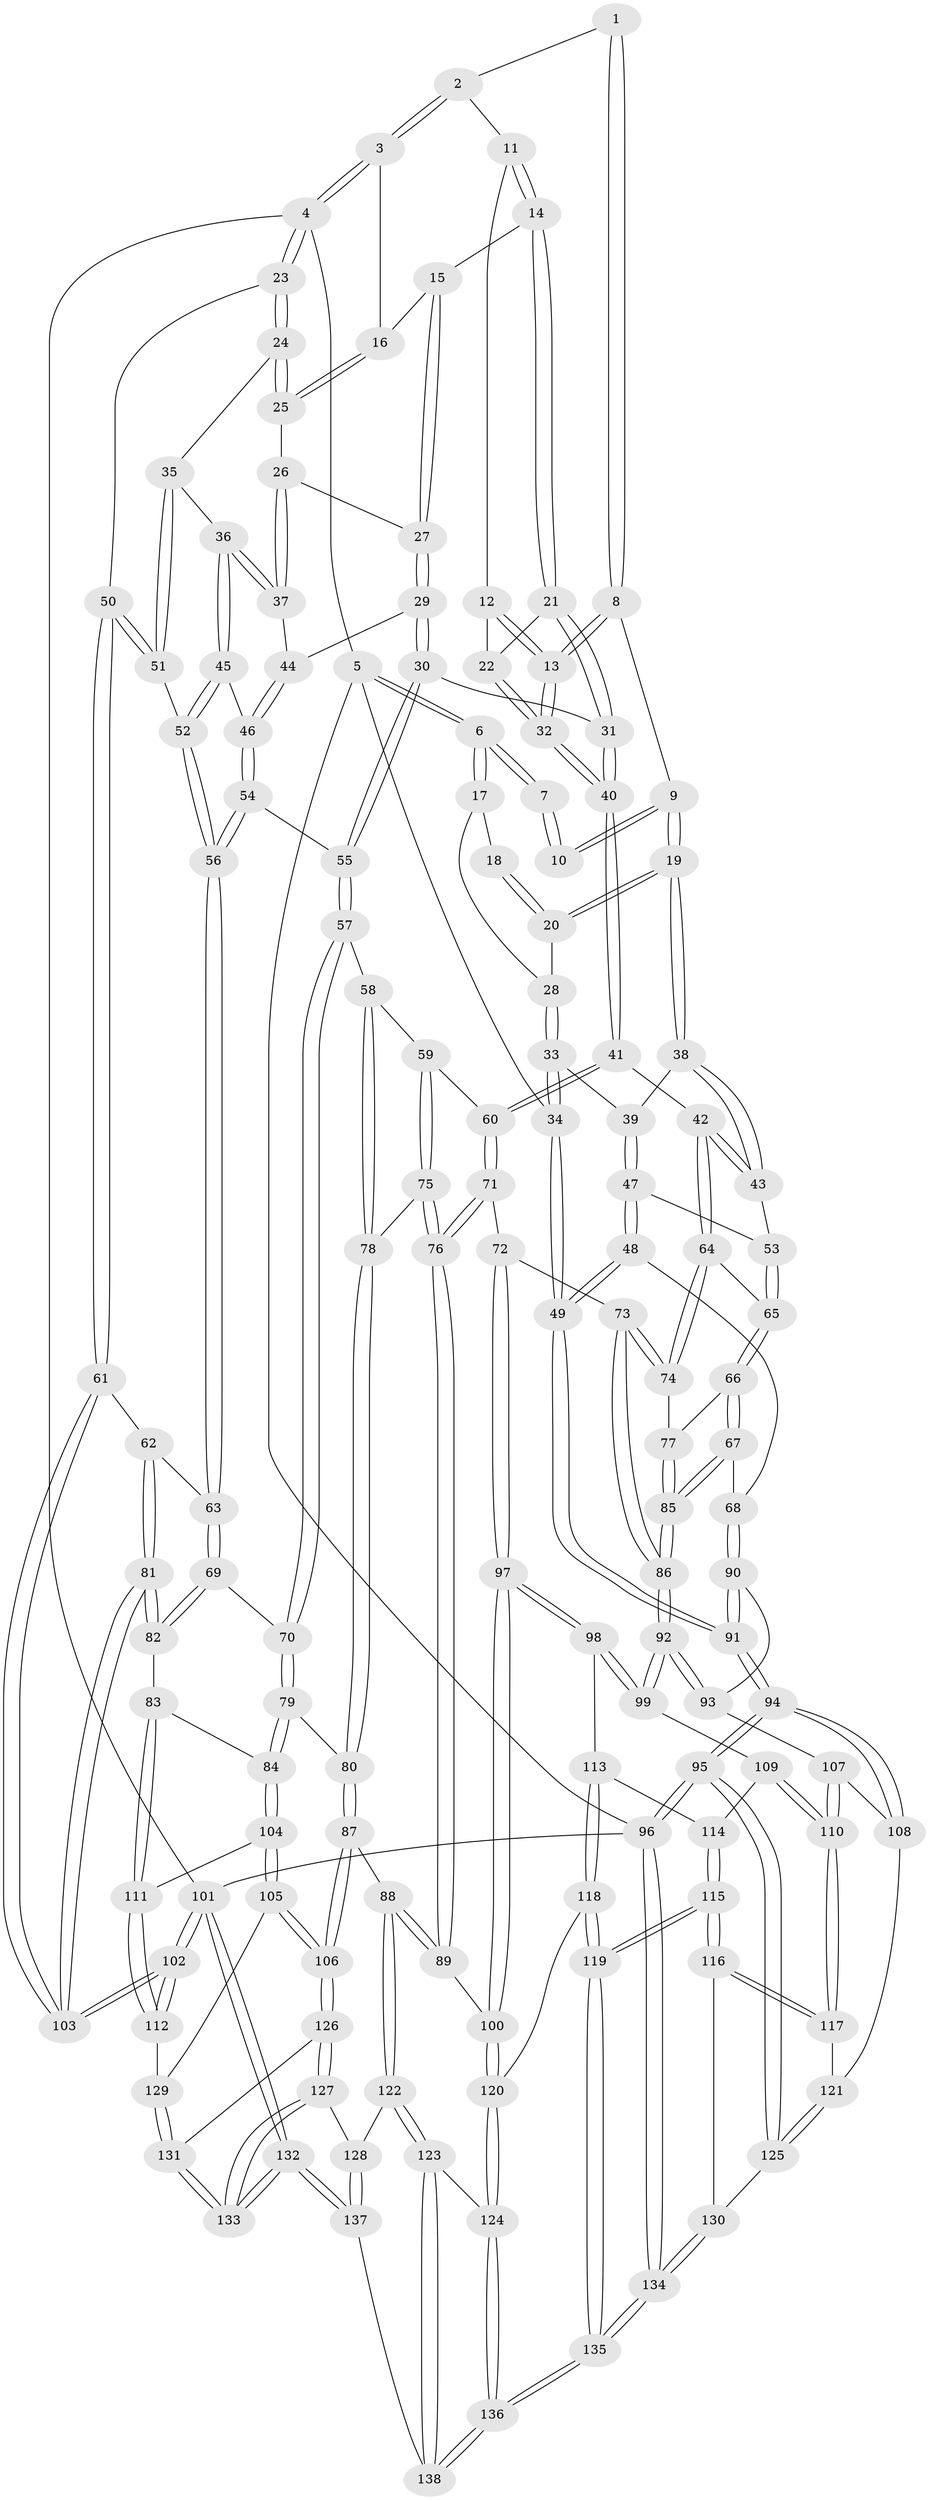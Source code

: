 // Generated by graph-tools (version 1.1) at 2025/38/03/09/25 02:38:26]
// undirected, 138 vertices, 342 edges
graph export_dot {
graph [start="1"]
  node [color=gray90,style=filled];
  1 [pos="+0.4000982751116668+0"];
  2 [pos="+0.5203211794065874+0"];
  3 [pos="+0.935388705893798+0"];
  4 [pos="+1+0"];
  5 [pos="+0+0"];
  6 [pos="+0+0"];
  7 [pos="+0.38581622185204106+0"];
  8 [pos="+0.33396380261370856+0.10546332166119121"];
  9 [pos="+0.2509317942498434+0.11388138074240915"];
  10 [pos="+0.20484414752430216+0.05009722010547858"];
  11 [pos="+0.5231540894073075+0"];
  12 [pos="+0.5002805039077552+0.06091680068379407"];
  13 [pos="+0.3524306081212559+0.13524158052771393"];
  14 [pos="+0.6405769387954544+0.10260379179550855"];
  15 [pos="+0.7395574627084525+0.08905032484303728"];
  16 [pos="+0.8467459682813915+0"];
  17 [pos="+0+0"];
  18 [pos="+0.17168987441604147+0.04562933807694233"];
  19 [pos="+0.17117238638641225+0.18797579999306413"];
  20 [pos="+0.12237917371020116+0.13375717004364024"];
  21 [pos="+0.617704862526474+0.15914263350681673"];
  22 [pos="+0.5062541089340669+0.1261441118437412"];
  23 [pos="+1+0.13610993307781502"];
  24 [pos="+0.9138683592087468+0.18026721443414911"];
  25 [pos="+0.8636227514650919+0.07187618830190373"];
  26 [pos="+0.7952315049256773+0.17191643792375"];
  27 [pos="+0.7480688793988189+0.16989077377285403"];
  28 [pos="+0.11615733570295152+0.13130604947306546"];
  29 [pos="+0.6913667204768119+0.25600561443408437"];
  30 [pos="+0.6826415594377107+0.2631476456528315"];
  31 [pos="+0.6268261178372345+0.20288538393132777"];
  32 [pos="+0.4003396171273686+0.24068630772051722"];
  33 [pos="+0.001018985066576183+0.16943630148161842"];
  34 [pos="+0+0.04086798703595277"];
  35 [pos="+0.9023183062063683+0.20377144425986726"];
  36 [pos="+0.8897775317235531+0.21657963400604263"];
  37 [pos="+0.8216863890845336+0.2064670625771836"];
  38 [pos="+0.17213803357365676+0.2222176454400043"];
  39 [pos="+0.05068191834111066+0.23134854224349144"];
  40 [pos="+0.40011176431004514+0.2860299729960166"];
  41 [pos="+0.39212741818215785+0.3120240551357775"];
  42 [pos="+0.32442704365522274+0.3318548152509572"];
  43 [pos="+0.19493551096877698+0.271594843486579"];
  44 [pos="+0.7849204442067698+0.23449225047641614"];
  45 [pos="+0.8709889322081624+0.28436932381354935"];
  46 [pos="+0.8578520858500105+0.29908105795158774"];
  47 [pos="+0.012537356465498027+0.35940981909431857"];
  48 [pos="+0+0.39400886924068934"];
  49 [pos="+0+0.39463310197285134"];
  50 [pos="+1+0.3798201440150649"];
  51 [pos="+1+0.3266346744035221"];
  52 [pos="+0.9782561270953676+0.3256050252502588"];
  53 [pos="+0.09482189910449507+0.35305929135045183"];
  54 [pos="+0.8168776850455237+0.3684810414470552"];
  55 [pos="+0.6864791533033345+0.3367844331121353"];
  56 [pos="+0.8390650824356758+0.3994358744142096"];
  57 [pos="+0.6645046204356666+0.3597886697559275"];
  58 [pos="+0.6232462616749489+0.3896192077107405"];
  59 [pos="+0.42539846090322375+0.3339326693483243"];
  60 [pos="+0.40190608112455445+0.3218283146081453"];
  61 [pos="+1+0.4115155406756562"];
  62 [pos="+0.8585328838267081+0.4204108715436203"];
  63 [pos="+0.847186533668629+0.4178268462542768"];
  64 [pos="+0.30408540010920415+0.36726484983576824"];
  65 [pos="+0.15585853478922412+0.44197998287558515"];
  66 [pos="+0.15477598405964915+0.44725657180551787"];
  67 [pos="+0.12717912546474514+0.48414020769240024"];
  68 [pos="+0.06980831318854354+0.5067756325456205"];
  69 [pos="+0.8434698648958752+0.4303530560253883"];
  70 [pos="+0.7476876962118364+0.48778947071266504"];
  71 [pos="+0.4099561346555781+0.5232068108697128"];
  72 [pos="+0.3357087755714747+0.5493156501655772"];
  73 [pos="+0.3116304712066398+0.5352184921764507"];
  74 [pos="+0.2911138052056671+0.44009183896337783"];
  75 [pos="+0.5054090187071109+0.5058712599685438"];
  76 [pos="+0.47759392949576795+0.5705586692722843"];
  77 [pos="+0.2171055427250445+0.4986470236518922"];
  78 [pos="+0.6175339141187409+0.44486981591496827"];
  79 [pos="+0.7180669163600115+0.5769735975018113"];
  80 [pos="+0.6512949571643817+0.5664500827208048"];
  81 [pos="+1+0.5665808376342498"];
  82 [pos="+0.8452255289095475+0.5709721080246916"];
  83 [pos="+0.8242126555062497+0.5905774934351364"];
  84 [pos="+0.7186858157554501+0.5773298439913034"];
  85 [pos="+0.20812839371755149+0.5824134836466355"];
  86 [pos="+0.20822793881567023+0.5827976847628771"];
  87 [pos="+0.5469366514405725+0.6592788783136174"];
  88 [pos="+0.5324886888198466+0.662465136640727"];
  89 [pos="+0.5096011526819083+0.6539903322001077"];
  90 [pos="+0.07031614125042869+0.5818943011288064"];
  91 [pos="+0+0.5630803498816462"];
  92 [pos="+0.198514204388593+0.609650517441836"];
  93 [pos="+0.08112391777809398+0.6013105064121772"];
  94 [pos="+0+0.7132043848239343"];
  95 [pos="+0+0.9544574531141339"];
  96 [pos="+0+1"];
  97 [pos="+0.35086274734274236+0.6709300541948852"];
  98 [pos="+0.3369377615421491+0.6737505263306536"];
  99 [pos="+0.20319661029943623+0.620419051030545"];
  100 [pos="+0.4029067329698657+0.6899956390426564"];
  101 [pos="+1+1"];
  102 [pos="+1+0.6969505103087436"];
  103 [pos="+1+0.5947198523631546"];
  104 [pos="+0.7238741330793839+0.737607094886472"];
  105 [pos="+0.7173738517722825+0.7479901476447754"];
  106 [pos="+0.7021729056990608+0.7627726628770711"];
  107 [pos="+0.07455944729554384+0.6163681255970974"];
  108 [pos="+0.004972783525962735+0.6935258175130277"];
  109 [pos="+0.19797628619181568+0.6430252187481597"];
  110 [pos="+0.12760113369768475+0.7272991729016032"];
  111 [pos="+0.8393736896873741+0.6739823336627432"];
  112 [pos="+0.8973968855845249+0.734391009134775"];
  113 [pos="+0.3077116318902499+0.7076080603227647"];
  114 [pos="+0.22273891300446352+0.7231910234303015"];
  115 [pos="+0.19540269394209545+0.8376953549089512"];
  116 [pos="+0.15426684237707983+0.8219357809225406"];
  117 [pos="+0.11839217062019272+0.7590897453527398"];
  118 [pos="+0.25839165803600395+0.8359831667903647"];
  119 [pos="+0.21104848490155959+0.8505354392934843"];
  120 [pos="+0.3799782977414889+0.8443653190595155"];
  121 [pos="+0.05775675491250389+0.7398576138930042"];
  122 [pos="+0.5329928248700087+0.8507660262825147"];
  123 [pos="+0.4814636579984565+0.886449745914659"];
  124 [pos="+0.4045481842794609+0.8698332774539917"];
  125 [pos="+0+0.8396895247171378"];
  126 [pos="+0.701786888287801+0.7851312669593681"];
  127 [pos="+0.6939034930705766+0.8471819939865822"];
  128 [pos="+0.6318626257200674+0.8735984861499774"];
  129 [pos="+0.870462410015315+0.7789716165192686"];
  130 [pos="+0.09986864288835431+0.8477250140357909"];
  131 [pos="+0.8641608476421432+0.8013374745141691"];
  132 [pos="+1+1"];
  133 [pos="+0.8433068564760146+0.9564655031457854"];
  134 [pos="+0+1"];
  135 [pos="+0.21246092296837668+1"];
  136 [pos="+0.21342269486858695+1"];
  137 [pos="+0.6100053207409329+1"];
  138 [pos="+0.531032877080808+1"];
  1 -- 2;
  1 -- 8;
  1 -- 8;
  2 -- 3;
  2 -- 3;
  2 -- 11;
  3 -- 4;
  3 -- 4;
  3 -- 16;
  4 -- 5;
  4 -- 23;
  4 -- 23;
  4 -- 101;
  5 -- 6;
  5 -- 6;
  5 -- 34;
  5 -- 96;
  6 -- 7;
  6 -- 7;
  6 -- 17;
  6 -- 17;
  7 -- 10;
  7 -- 10;
  8 -- 9;
  8 -- 13;
  8 -- 13;
  9 -- 10;
  9 -- 10;
  9 -- 19;
  9 -- 19;
  11 -- 12;
  11 -- 14;
  11 -- 14;
  12 -- 13;
  12 -- 13;
  12 -- 22;
  13 -- 32;
  13 -- 32;
  14 -- 15;
  14 -- 21;
  14 -- 21;
  15 -- 16;
  15 -- 27;
  15 -- 27;
  16 -- 25;
  16 -- 25;
  17 -- 18;
  17 -- 28;
  18 -- 20;
  18 -- 20;
  19 -- 20;
  19 -- 20;
  19 -- 38;
  19 -- 38;
  20 -- 28;
  21 -- 22;
  21 -- 31;
  21 -- 31;
  22 -- 32;
  22 -- 32;
  23 -- 24;
  23 -- 24;
  23 -- 50;
  24 -- 25;
  24 -- 25;
  24 -- 35;
  25 -- 26;
  26 -- 27;
  26 -- 37;
  26 -- 37;
  27 -- 29;
  27 -- 29;
  28 -- 33;
  28 -- 33;
  29 -- 30;
  29 -- 30;
  29 -- 44;
  30 -- 31;
  30 -- 55;
  30 -- 55;
  31 -- 40;
  31 -- 40;
  32 -- 40;
  32 -- 40;
  33 -- 34;
  33 -- 34;
  33 -- 39;
  34 -- 49;
  34 -- 49;
  35 -- 36;
  35 -- 51;
  35 -- 51;
  36 -- 37;
  36 -- 37;
  36 -- 45;
  36 -- 45;
  37 -- 44;
  38 -- 39;
  38 -- 43;
  38 -- 43;
  39 -- 47;
  39 -- 47;
  40 -- 41;
  40 -- 41;
  41 -- 42;
  41 -- 60;
  41 -- 60;
  42 -- 43;
  42 -- 43;
  42 -- 64;
  42 -- 64;
  43 -- 53;
  44 -- 46;
  44 -- 46;
  45 -- 46;
  45 -- 52;
  45 -- 52;
  46 -- 54;
  46 -- 54;
  47 -- 48;
  47 -- 48;
  47 -- 53;
  48 -- 49;
  48 -- 49;
  48 -- 68;
  49 -- 91;
  49 -- 91;
  50 -- 51;
  50 -- 51;
  50 -- 61;
  50 -- 61;
  51 -- 52;
  52 -- 56;
  52 -- 56;
  53 -- 65;
  53 -- 65;
  54 -- 55;
  54 -- 56;
  54 -- 56;
  55 -- 57;
  55 -- 57;
  56 -- 63;
  56 -- 63;
  57 -- 58;
  57 -- 70;
  57 -- 70;
  58 -- 59;
  58 -- 78;
  58 -- 78;
  59 -- 60;
  59 -- 75;
  59 -- 75;
  60 -- 71;
  60 -- 71;
  61 -- 62;
  61 -- 103;
  61 -- 103;
  62 -- 63;
  62 -- 81;
  62 -- 81;
  63 -- 69;
  63 -- 69;
  64 -- 65;
  64 -- 74;
  64 -- 74;
  65 -- 66;
  65 -- 66;
  66 -- 67;
  66 -- 67;
  66 -- 77;
  67 -- 68;
  67 -- 85;
  67 -- 85;
  68 -- 90;
  68 -- 90;
  69 -- 70;
  69 -- 82;
  69 -- 82;
  70 -- 79;
  70 -- 79;
  71 -- 72;
  71 -- 76;
  71 -- 76;
  72 -- 73;
  72 -- 97;
  72 -- 97;
  73 -- 74;
  73 -- 74;
  73 -- 86;
  73 -- 86;
  74 -- 77;
  75 -- 76;
  75 -- 76;
  75 -- 78;
  76 -- 89;
  76 -- 89;
  77 -- 85;
  77 -- 85;
  78 -- 80;
  78 -- 80;
  79 -- 80;
  79 -- 84;
  79 -- 84;
  80 -- 87;
  80 -- 87;
  81 -- 82;
  81 -- 82;
  81 -- 103;
  81 -- 103;
  82 -- 83;
  83 -- 84;
  83 -- 111;
  83 -- 111;
  84 -- 104;
  84 -- 104;
  85 -- 86;
  85 -- 86;
  86 -- 92;
  86 -- 92;
  87 -- 88;
  87 -- 106;
  87 -- 106;
  88 -- 89;
  88 -- 89;
  88 -- 122;
  88 -- 122;
  89 -- 100;
  90 -- 91;
  90 -- 91;
  90 -- 93;
  91 -- 94;
  91 -- 94;
  92 -- 93;
  92 -- 93;
  92 -- 99;
  92 -- 99;
  93 -- 107;
  94 -- 95;
  94 -- 95;
  94 -- 108;
  94 -- 108;
  95 -- 96;
  95 -- 96;
  95 -- 125;
  95 -- 125;
  96 -- 134;
  96 -- 134;
  96 -- 101;
  97 -- 98;
  97 -- 98;
  97 -- 100;
  97 -- 100;
  98 -- 99;
  98 -- 99;
  98 -- 113;
  99 -- 109;
  100 -- 120;
  100 -- 120;
  101 -- 102;
  101 -- 102;
  101 -- 132;
  101 -- 132;
  102 -- 103;
  102 -- 103;
  102 -- 112;
  102 -- 112;
  104 -- 105;
  104 -- 105;
  104 -- 111;
  105 -- 106;
  105 -- 106;
  105 -- 129;
  106 -- 126;
  106 -- 126;
  107 -- 108;
  107 -- 110;
  107 -- 110;
  108 -- 121;
  109 -- 110;
  109 -- 110;
  109 -- 114;
  110 -- 117;
  110 -- 117;
  111 -- 112;
  111 -- 112;
  112 -- 129;
  113 -- 114;
  113 -- 118;
  113 -- 118;
  114 -- 115;
  114 -- 115;
  115 -- 116;
  115 -- 116;
  115 -- 119;
  115 -- 119;
  116 -- 117;
  116 -- 117;
  116 -- 130;
  117 -- 121;
  118 -- 119;
  118 -- 119;
  118 -- 120;
  119 -- 135;
  119 -- 135;
  120 -- 124;
  120 -- 124;
  121 -- 125;
  121 -- 125;
  122 -- 123;
  122 -- 123;
  122 -- 128;
  123 -- 124;
  123 -- 138;
  123 -- 138;
  124 -- 136;
  124 -- 136;
  125 -- 130;
  126 -- 127;
  126 -- 127;
  126 -- 131;
  127 -- 128;
  127 -- 133;
  127 -- 133;
  128 -- 137;
  128 -- 137;
  129 -- 131;
  129 -- 131;
  130 -- 134;
  130 -- 134;
  131 -- 133;
  131 -- 133;
  132 -- 133;
  132 -- 133;
  132 -- 137;
  132 -- 137;
  134 -- 135;
  134 -- 135;
  135 -- 136;
  135 -- 136;
  136 -- 138;
  136 -- 138;
  137 -- 138;
}
